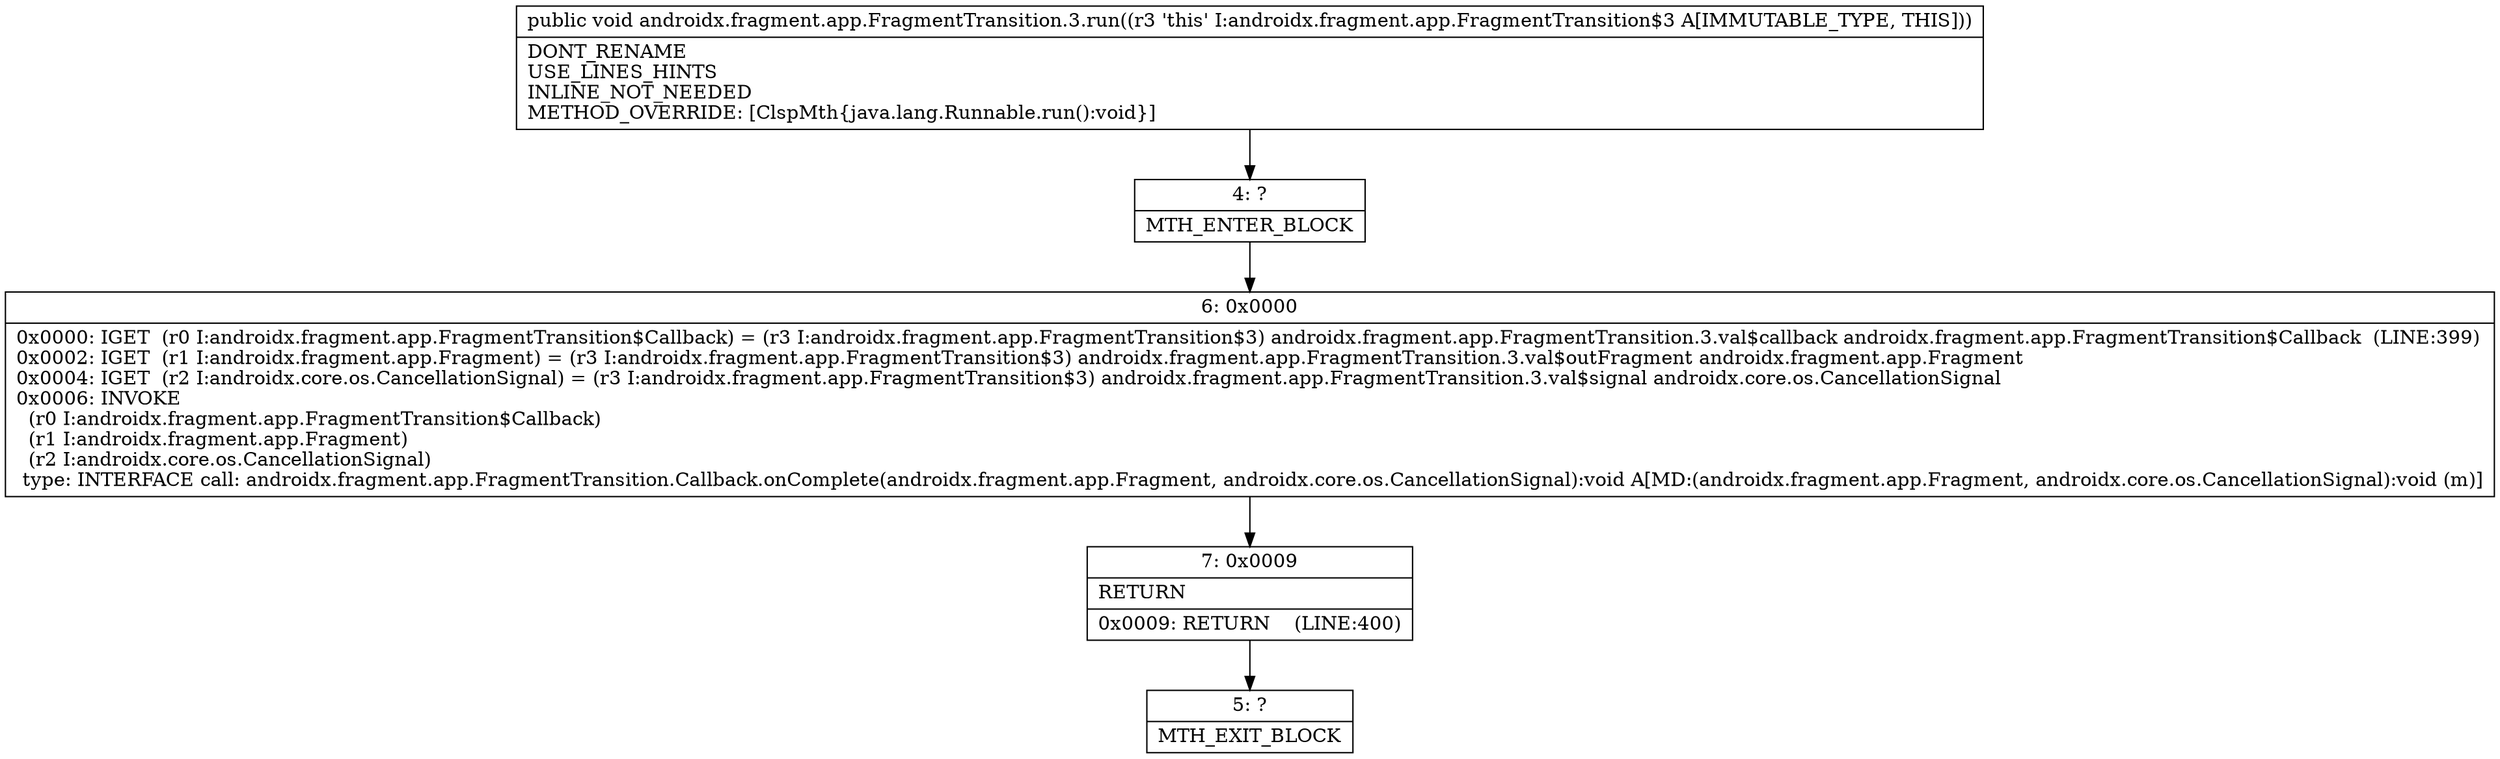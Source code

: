 digraph "CFG forandroidx.fragment.app.FragmentTransition.3.run()V" {
Node_4 [shape=record,label="{4\:\ ?|MTH_ENTER_BLOCK\l}"];
Node_6 [shape=record,label="{6\:\ 0x0000|0x0000: IGET  (r0 I:androidx.fragment.app.FragmentTransition$Callback) = (r3 I:androidx.fragment.app.FragmentTransition$3) androidx.fragment.app.FragmentTransition.3.val$callback androidx.fragment.app.FragmentTransition$Callback  (LINE:399)\l0x0002: IGET  (r1 I:androidx.fragment.app.Fragment) = (r3 I:androidx.fragment.app.FragmentTransition$3) androidx.fragment.app.FragmentTransition.3.val$outFragment androidx.fragment.app.Fragment \l0x0004: IGET  (r2 I:androidx.core.os.CancellationSignal) = (r3 I:androidx.fragment.app.FragmentTransition$3) androidx.fragment.app.FragmentTransition.3.val$signal androidx.core.os.CancellationSignal \l0x0006: INVOKE  \l  (r0 I:androidx.fragment.app.FragmentTransition$Callback)\l  (r1 I:androidx.fragment.app.Fragment)\l  (r2 I:androidx.core.os.CancellationSignal)\l type: INTERFACE call: androidx.fragment.app.FragmentTransition.Callback.onComplete(androidx.fragment.app.Fragment, androidx.core.os.CancellationSignal):void A[MD:(androidx.fragment.app.Fragment, androidx.core.os.CancellationSignal):void (m)]\l}"];
Node_7 [shape=record,label="{7\:\ 0x0009|RETURN\l|0x0009: RETURN    (LINE:400)\l}"];
Node_5 [shape=record,label="{5\:\ ?|MTH_EXIT_BLOCK\l}"];
MethodNode[shape=record,label="{public void androidx.fragment.app.FragmentTransition.3.run((r3 'this' I:androidx.fragment.app.FragmentTransition$3 A[IMMUTABLE_TYPE, THIS]))  | DONT_RENAME\lUSE_LINES_HINTS\lINLINE_NOT_NEEDED\lMETHOD_OVERRIDE: [ClspMth\{java.lang.Runnable.run():void\}]\l}"];
MethodNode -> Node_4;Node_4 -> Node_6;
Node_6 -> Node_7;
Node_7 -> Node_5;
}

